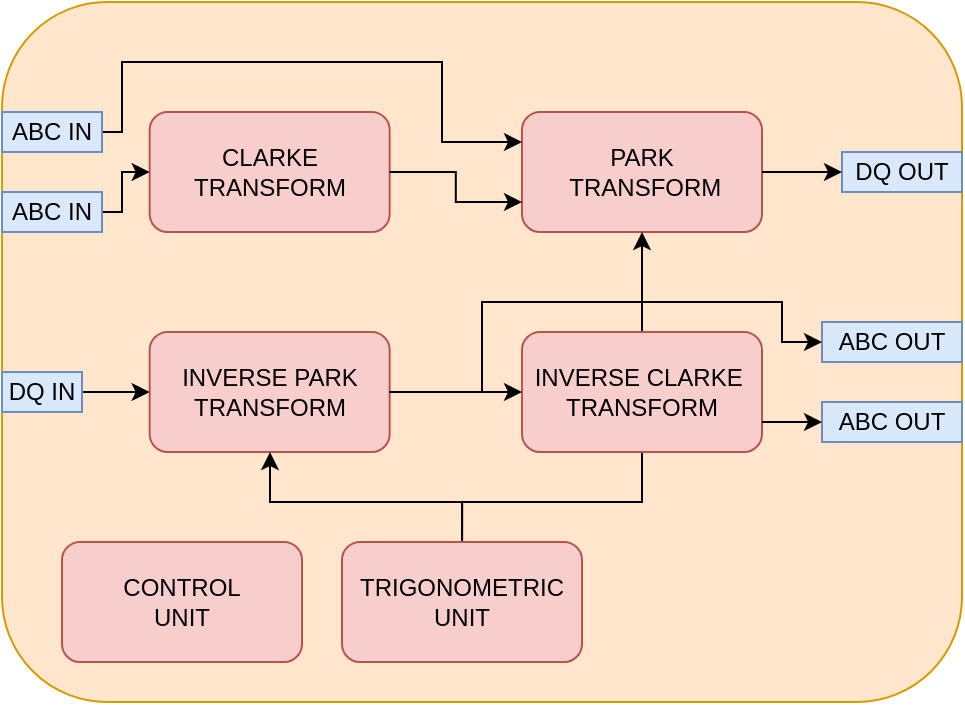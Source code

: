 <mxfile version="12.4.2" type="device" pages="1"><diagram id="Nt63HCQKxFfmdp01itZo" name="Page-1"><mxGraphModel dx="1352" dy="843" grid="1" gridSize="10" guides="1" tooltips="1" connect="1" arrows="1" fold="1" page="1" pageScale="1" pageWidth="827" pageHeight="583" background="#ffffff" math="0" shadow="0"><root><mxCell id="0"/><mxCell id="1" parent="0"/><mxCell id="3" value="" style="rounded=1;whiteSpace=wrap;html=1;fillColor=#ffe6cc;strokeColor=#d79b00;strokeWidth=1;" parent="1" vertex="1"><mxGeometry x="173" y="116" width="480" height="350" as="geometry"/></mxCell><mxCell id="33" value="CLARKE&lt;br&gt;TRANSFORM" style="rounded=1;whiteSpace=wrap;html=1;fillColor=#f8cecc;strokeColor=#b85450;" parent="1" vertex="1"><mxGeometry x="246.83" y="171" width="120" height="60" as="geometry"/></mxCell><mxCell id="H4bfF5PL3sGooWJEWqQT-83" style="edgeStyle=orthogonalEdgeStyle;rounded=0;orthogonalLoop=1;jettySize=auto;html=1;exitX=1;exitY=0.5;exitDx=0;exitDy=0;" parent="1" source="51" target="33" edge="1"><mxGeometry relative="1" as="geometry"><Array as="points"><mxPoint x="233" y="221"/><mxPoint x="233" y="201"/></Array></mxGeometry></mxCell><mxCell id="51" value="ABC IN" style="rounded=0;whiteSpace=wrap;html=1;fillColor=#dae8fc;strokeColor=#6c8ebf;" parent="1" vertex="1"><mxGeometry x="173" y="211" width="50" height="20" as="geometry"/></mxCell><mxCell id="H4bfF5PL3sGooWJEWqQT-76" value="PARK&lt;br&gt;&amp;nbsp;TRANSFORM" style="rounded=1;whiteSpace=wrap;html=1;fillColor=#f8cecc;strokeColor=#b85450;" parent="1" vertex="1"><mxGeometry x="433" y="171" width="120" height="60" as="geometry"/></mxCell><mxCell id="H4bfF5PL3sGooWJEWqQT-85" style="edgeStyle=orthogonalEdgeStyle;rounded=0;orthogonalLoop=1;jettySize=auto;html=1;exitX=1;exitY=0.5;exitDx=0;exitDy=0;entryX=0;entryY=0.75;entryDx=0;entryDy=0;" parent="1" source="33" target="H4bfF5PL3sGooWJEWqQT-76" edge="1"><mxGeometry relative="1" as="geometry"/></mxCell><mxCell id="H4bfF5PL3sGooWJEWqQT-77" value="INVERSE PARK&lt;br&gt;TRANSFORM" style="rounded=1;whiteSpace=wrap;html=1;fillColor=#f8cecc;strokeColor=#b85450;" parent="1" vertex="1"><mxGeometry x="246.83" y="281" width="120" height="60" as="geometry"/></mxCell><mxCell id="H4bfF5PL3sGooWJEWqQT-86" style="edgeStyle=orthogonalEdgeStyle;rounded=0;orthogonalLoop=1;jettySize=auto;html=1;exitX=1;exitY=0.5;exitDx=0;exitDy=0;entryX=0;entryY=0.25;entryDx=0;entryDy=0;" parent="1" source="H4bfF5PL3sGooWJEWqQT-82" target="H4bfF5PL3sGooWJEWqQT-76" edge="1"><mxGeometry relative="1" as="geometry"><Array as="points"><mxPoint x="233" y="181"/><mxPoint x="233" y="146"/><mxPoint x="393" y="146"/><mxPoint x="393" y="186"/></Array></mxGeometry></mxCell><mxCell id="H4bfF5PL3sGooWJEWqQT-82" value="ABC IN" style="rounded=0;whiteSpace=wrap;html=1;fillColor=#dae8fc;strokeColor=#6c8ebf;" parent="1" vertex="1"><mxGeometry x="173" y="171" width="50" height="20" as="geometry"/></mxCell><mxCell id="H4bfF5PL3sGooWJEWqQT-89" style="edgeStyle=orthogonalEdgeStyle;rounded=0;orthogonalLoop=1;jettySize=auto;html=1;" parent="1" source="H4bfF5PL3sGooWJEWqQT-88" target="H4bfF5PL3sGooWJEWqQT-77" edge="1"><mxGeometry relative="1" as="geometry"/></mxCell><mxCell id="H4bfF5PL3sGooWJEWqQT-88" value="DQ IN" style="rounded=0;whiteSpace=wrap;html=1;fillColor=#dae8fc;strokeColor=#6c8ebf;" parent="1" vertex="1"><mxGeometry x="173" y="301" width="40" height="20" as="geometry"/></mxCell><mxCell id="H4bfF5PL3sGooWJEWqQT-91" value="ABC OUT" style="rounded=0;whiteSpace=wrap;html=1;fillColor=#dae8fc;strokeColor=#6c8ebf;" parent="1" vertex="1"><mxGeometry x="583" y="316" width="70" height="20" as="geometry"/></mxCell><mxCell id="H4bfF5PL3sGooWJEWqQT-92" value="ABC OUT" style="rounded=0;whiteSpace=wrap;html=1;fillColor=#dae8fc;strokeColor=#6c8ebf;" parent="1" vertex="1"><mxGeometry x="583" y="276" width="70" height="20" as="geometry"/></mxCell><mxCell id="H4bfF5PL3sGooWJEWqQT-94" style="edgeStyle=orthogonalEdgeStyle;rounded=0;orthogonalLoop=1;jettySize=auto;html=1;exitX=1;exitY=0.5;exitDx=0;exitDy=0;entryX=0;entryY=0.5;entryDx=0;entryDy=0;" parent="1" source="H4bfF5PL3sGooWJEWqQT-77" target="H4bfF5PL3sGooWJEWqQT-92" edge="1"><mxGeometry relative="1" as="geometry"><Array as="points"><mxPoint x="413" y="311"/><mxPoint x="413" y="266"/><mxPoint x="563" y="266"/><mxPoint x="563" y="286"/></Array></mxGeometry></mxCell><mxCell id="H4bfF5PL3sGooWJEWqQT-95" value="DQ OUT" style="rounded=0;whiteSpace=wrap;html=1;fillColor=#dae8fc;strokeColor=#6c8ebf;" parent="1" vertex="1"><mxGeometry x="593" y="191" width="60" height="20" as="geometry"/></mxCell><mxCell id="H4bfF5PL3sGooWJEWqQT-96" style="edgeStyle=orthogonalEdgeStyle;rounded=0;orthogonalLoop=1;jettySize=auto;html=1;exitX=1;exitY=0.5;exitDx=0;exitDy=0;entryX=0;entryY=0.5;entryDx=0;entryDy=0;" parent="1" source="H4bfF5PL3sGooWJEWqQT-76" target="H4bfF5PL3sGooWJEWqQT-95" edge="1"><mxGeometry relative="1" as="geometry"/></mxCell><mxCell id="H4bfF5PL3sGooWJEWqQT-99" style="edgeStyle=orthogonalEdgeStyle;rounded=0;orthogonalLoop=1;jettySize=auto;html=1;exitX=0.5;exitY=0;exitDx=0;exitDy=0;" parent="1" target="H4bfF5PL3sGooWJEWqQT-77" edge="1"><mxGeometry relative="1" as="geometry"><mxPoint x="403.065" y="387.968" as="sourcePoint"/><mxPoint x="306.774" y="342.968" as="targetPoint"/><Array as="points"><mxPoint x="403" y="366"/><mxPoint x="307" y="366"/></Array></mxGeometry></mxCell><mxCell id="H4bfF5PL3sGooWJEWqQT-100" style="edgeStyle=orthogonalEdgeStyle;rounded=0;orthogonalLoop=1;jettySize=auto;html=1;exitX=0.5;exitY=0;exitDx=0;exitDy=0;" parent="1" source="H4bfF5PL3sGooWJEWqQT-98" target="H4bfF5PL3sGooWJEWqQT-76" edge="1"><mxGeometry relative="1" as="geometry"><Array as="points"><mxPoint x="403" y="366"/><mxPoint x="493" y="366"/></Array></mxGeometry></mxCell><mxCell id="H4bfF5PL3sGooWJEWqQT-98" value="TRIGONOMETRIC&lt;br&gt;UNIT" style="rounded=1;whiteSpace=wrap;html=1;fillColor=#f8cecc;strokeColor=#b85450;" parent="1" vertex="1"><mxGeometry x="343" y="386" width="120" height="60" as="geometry"/></mxCell><mxCell id="H4bfF5PL3sGooWJEWqQT-78" value="INVERSE CLARKE&amp;nbsp;&lt;br&gt;TRANSFORM" style="rounded=1;whiteSpace=wrap;html=1;fillColor=#f8cecc;strokeColor=#b85450;" parent="1" vertex="1"><mxGeometry x="433" y="281" width="120" height="60" as="geometry"/></mxCell><mxCell id="H4bfF5PL3sGooWJEWqQT-97" style="edgeStyle=orthogonalEdgeStyle;rounded=0;orthogonalLoop=1;jettySize=auto;html=1;exitX=1;exitY=0.5;exitDx=0;exitDy=0;entryX=0;entryY=0.5;entryDx=0;entryDy=0;" parent="1" source="H4bfF5PL3sGooWJEWqQT-77" target="H4bfF5PL3sGooWJEWqQT-78" edge="1"><mxGeometry relative="1" as="geometry"/></mxCell><mxCell id="H4bfF5PL3sGooWJEWqQT-93" style="edgeStyle=orthogonalEdgeStyle;rounded=0;orthogonalLoop=1;jettySize=auto;html=1;exitX=1;exitY=0.75;exitDx=0;exitDy=0;entryX=0;entryY=0.5;entryDx=0;entryDy=0;" parent="1" source="H4bfF5PL3sGooWJEWqQT-78" target="H4bfF5PL3sGooWJEWqQT-91" edge="1"><mxGeometry relative="1" as="geometry"/></mxCell><mxCell id="H4bfF5PL3sGooWJEWqQT-102" value="CONTROL&lt;br&gt;UNIT" style="rounded=1;whiteSpace=wrap;html=1;fillColor=#f8cecc;strokeColor=#b85450;" parent="1" vertex="1"><mxGeometry x="203" y="386" width="120" height="60" as="geometry"/></mxCell></root></mxGraphModel></diagram></mxfile>